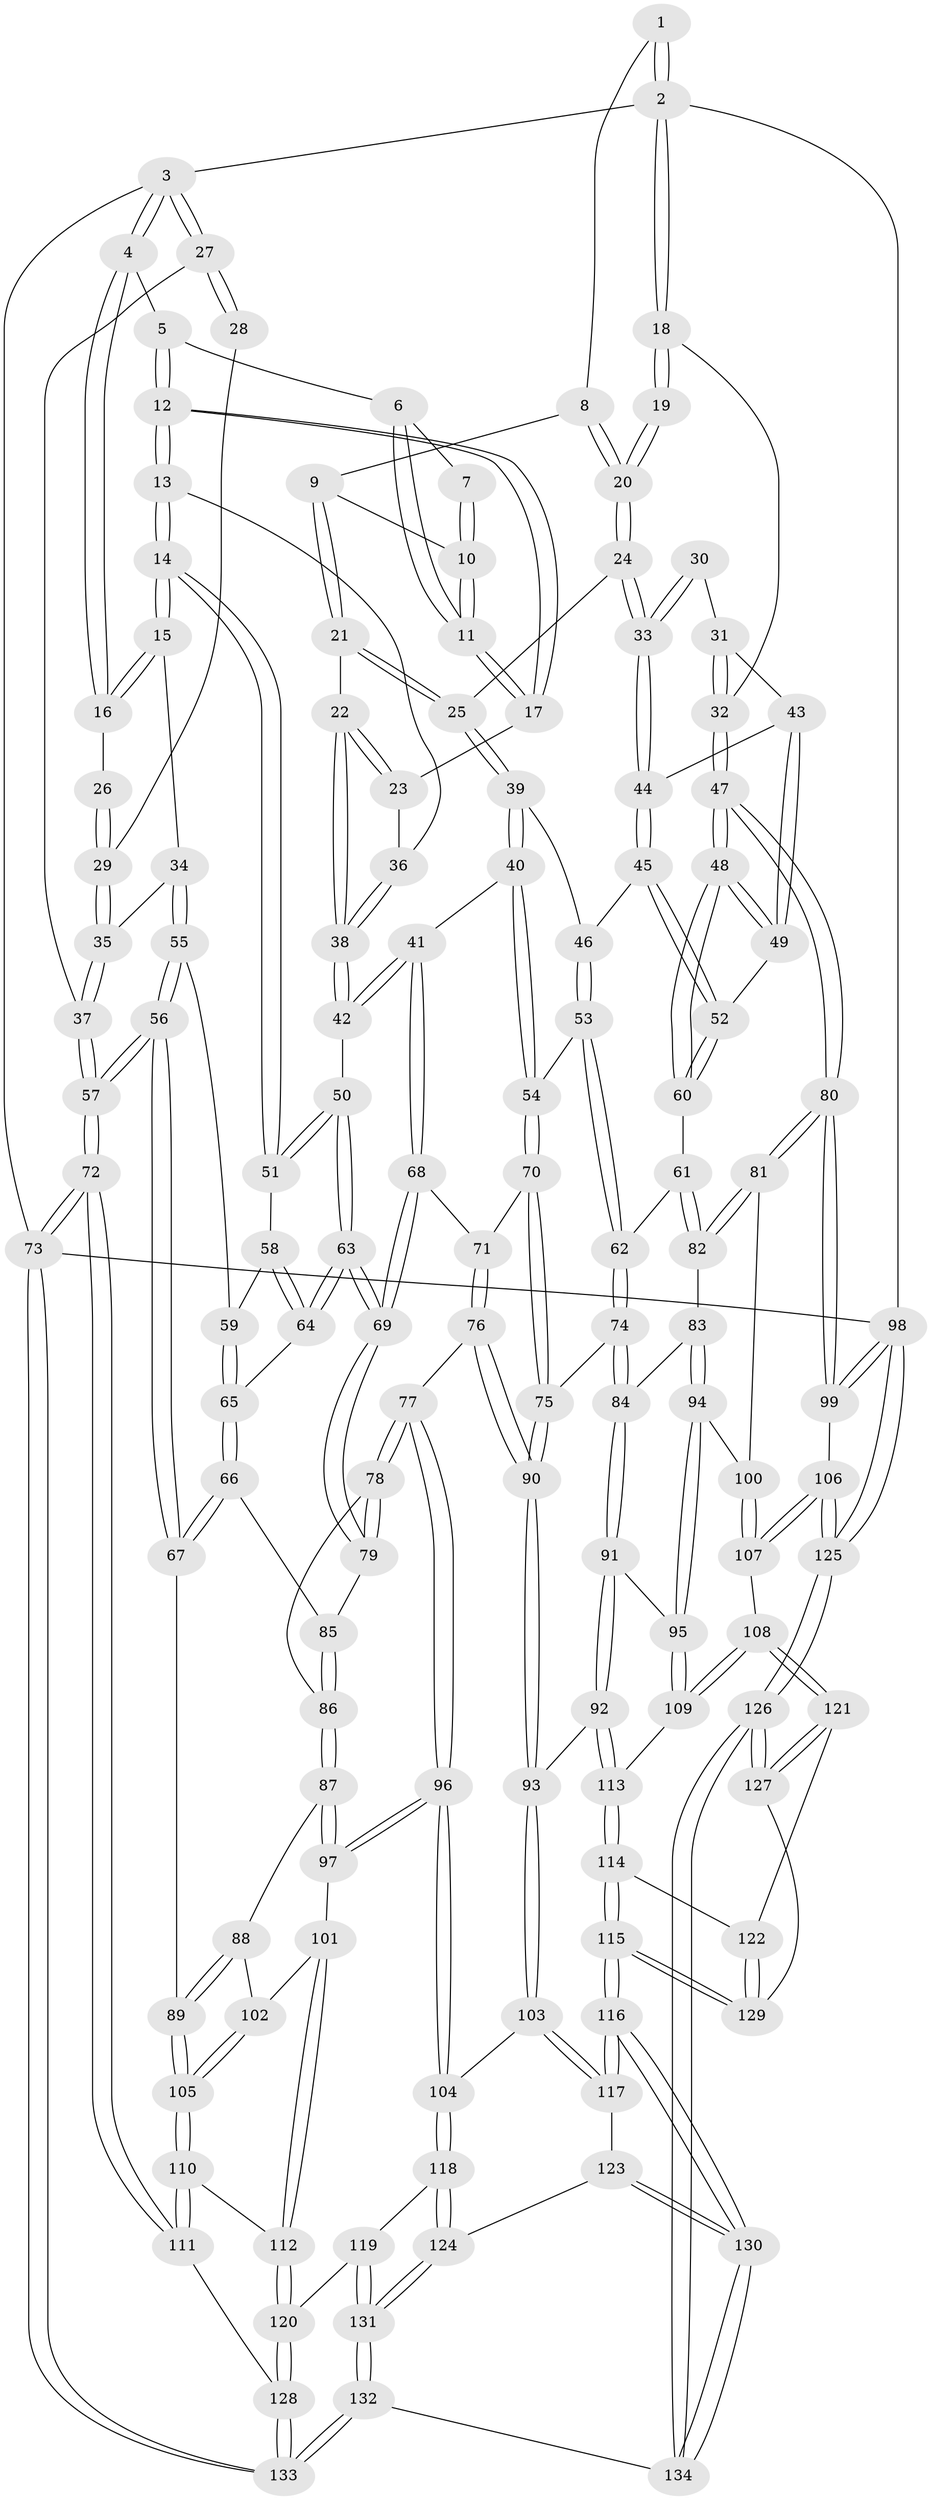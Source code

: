 // Generated by graph-tools (version 1.1) at 2025/17/03/09/25 04:17:02]
// undirected, 134 vertices, 332 edges
graph export_dot {
graph [start="1"]
  node [color=gray90,style=filled];
  1 [pos="+0.9376441927190171+0"];
  2 [pos="+1+0"];
  3 [pos="+0+0"];
  4 [pos="+0.1478767561771003+0"];
  5 [pos="+0.4450086275529757+0"];
  6 [pos="+0.5145683297638409+0"];
  7 [pos="+0.5771679251982436+0"];
  8 [pos="+0.833396955375168+0"];
  9 [pos="+0.7111644830821238+0.07732098050029255"];
  10 [pos="+0.6956469901977375+0.06594417299337296"];
  11 [pos="+0.5818583125143839+0.09092860698256874"];
  12 [pos="+0.391320999414797+0.09548512419864437"];
  13 [pos="+0.36204457481348795+0.17082450245197764"];
  14 [pos="+0.3023865073416048+0.23347890556875636"];
  15 [pos="+0.26763366603250943+0.2231867924309441"];
  16 [pos="+0.1888136994860004+0.09041535861509063"];
  17 [pos="+0.5791692552857158+0.10404784385427028"];
  18 [pos="+1+0"];
  19 [pos="+0.950387555278317+0.11409080059365141"];
  20 [pos="+0.8484801517152148+0.11519660432797173"];
  21 [pos="+0.7260456257649882+0.1793312574741558"];
  22 [pos="+0.617668378453509+0.175749872767055"];
  23 [pos="+0.5823708722213229+0.13055560209983053"];
  24 [pos="+0.8066383162953026+0.1962810645292458"];
  25 [pos="+0.7504467305737171+0.19972921048794806"];
  26 [pos="+0.0927836343088122+0.10038084292557385"];
  27 [pos="+0+0"];
  28 [pos="+0.03621649542596654+0.08761327643816592"];
  29 [pos="+0.06827009121951223+0.18425346869190398"];
  30 [pos="+0.9512914655034419+0.1445146122322504"];
  31 [pos="+0.9863449935543357+0.23163266327975704"];
  32 [pos="+1+0.2355252957235631"];
  33 [pos="+0.8439669940560204+0.2259684935633575"];
  34 [pos="+0.10014273540980448+0.28160439458161596"];
  35 [pos="+0.06640457353695978+0.2684886144693861"];
  36 [pos="+0.47747240586152084+0.18032678497242366"];
  37 [pos="+0+0.2084452211068851"];
  38 [pos="+0.5728688371427266+0.2570394394905351"];
  39 [pos="+0.700765064300241+0.3199805832734449"];
  40 [pos="+0.6216391968852921+0.38253662630840657"];
  41 [pos="+0.5712502588826148+0.37891019125130804"];
  42 [pos="+0.568786622088601+0.37736312581544973"];
  43 [pos="+0.9553979556054973+0.24627027017584405"];
  44 [pos="+0.8621359793692891+0.24549192427673452"];
  45 [pos="+0.857735691182951+0.3615791632604638"];
  46 [pos="+0.7786879942434498+0.3503351281432708"];
  47 [pos="+1+0.5337287164111513"];
  48 [pos="+1+0.5238835993344769"];
  49 [pos="+0.9632147857540018+0.3898797134896622"];
  50 [pos="+0.47681749002451096+0.37144962467688925"];
  51 [pos="+0.31740787583490143+0.26620337520847837"];
  52 [pos="+0.8650884393205003+0.3747740959481327"];
  53 [pos="+0.748834807717633+0.48372399301103036"];
  54 [pos="+0.7114179605213322+0.47512574794590084"];
  55 [pos="+0.09287553319455977+0.37753661099722646"];
  56 [pos="+0+0.6116532715390031"];
  57 [pos="+0+0.6318817814554"];
  58 [pos="+0.30864873865290743+0.29618196487657583"];
  59 [pos="+0.21301693561537136+0.44562296696118864"];
  60 [pos="+0.8164998171087564+0.48155921953827957"];
  61 [pos="+0.7976693302921708+0.4981981664220614"];
  62 [pos="+0.794124385259459+0.49952830193662534"];
  63 [pos="+0.39741130108798867+0.5312673975123859"];
  64 [pos="+0.32450466563357233+0.4696195215329415"];
  65 [pos="+0.2083896379371552+0.523575637020364"];
  66 [pos="+0.19812718932796916+0.5467018013355239"];
  67 [pos="+0.046713028251947224+0.6245223380652458"];
  68 [pos="+0.5543223639838953+0.5177252183037535"];
  69 [pos="+0.3976909384251744+0.5350834589083113"];
  70 [pos="+0.6450303805013824+0.5932994591163218"];
  71 [pos="+0.5550020276793514+0.5211332300649159"];
  72 [pos="+0+1"];
  73 [pos="+0+1"];
  74 [pos="+0.7802615201037503+0.6149204983937436"];
  75 [pos="+0.6458870093612091+0.6001660281408957"];
  76 [pos="+0.48892894765153516+0.6444490259474752"];
  77 [pos="+0.4592254072254483+0.6466684379556182"];
  78 [pos="+0.4471587918682063+0.6329009633795906"];
  79 [pos="+0.3942039748018193+0.5553256960788376"];
  80 [pos="+1+0.6131206790829891"];
  81 [pos="+1+0.635033865898227"];
  82 [pos="+0.958566320717154+0.624700739312433"];
  83 [pos="+0.8230978961454498+0.6542624396289219"];
  84 [pos="+0.7898769498319336+0.6394931934460967"];
  85 [pos="+0.2986858647744066+0.5896721458608886"];
  86 [pos="+0.3027865190710761+0.6631667368255109"];
  87 [pos="+0.29947774597678795+0.6838934560747527"];
  88 [pos="+0.24907726524690005+0.6954916824041023"];
  89 [pos="+0.05857505413495995+0.6360917825419186"];
  90 [pos="+0.6091946777952721+0.6970696497539204"];
  91 [pos="+0.7244889052410167+0.710683678230642"];
  92 [pos="+0.6353983682701259+0.7438878966495301"];
  93 [pos="+0.6300894926999334+0.7414184777190096"];
  94 [pos="+0.8448111863156105+0.7614168471133396"];
  95 [pos="+0.834518939259631+0.7864273491827036"];
  96 [pos="+0.39183412589954814+0.7756429823433314"];
  97 [pos="+0.3770665971973214+0.7714678946344479"];
  98 [pos="+1+1"];
  99 [pos="+1+0.6865125612492978"];
  100 [pos="+0.9387188652171754+0.7119097827759031"];
  101 [pos="+0.2873652152742366+0.7957365478915218"];
  102 [pos="+0.24742982326849958+0.7490888587684541"];
  103 [pos="+0.5114411127015062+0.8386981838394716"];
  104 [pos="+0.40706966485624585+0.8028060747740846"];
  105 [pos="+0.14545887270113111+0.7775792076314756"];
  106 [pos="+0.9081991629236318+0.8609569316400668"];
  107 [pos="+0.8928623308151294+0.8559163727154901"];
  108 [pos="+0.8412862491813988+0.8446770774804391"];
  109 [pos="+0.8353138656840361+0.829178904457251"];
  110 [pos="+0.16699902393709345+0.8383268432886372"];
  111 [pos="+0+1"];
  112 [pos="+0.2099778976003075+0.8631684112689926"];
  113 [pos="+0.6551173563852873+0.7754971496642368"];
  114 [pos="+0.6803181525748722+0.88464761790095"];
  115 [pos="+0.6356651635686447+0.976260952093159"];
  116 [pos="+0.6337759071012751+0.9787267559755329"];
  117 [pos="+0.5120127163925793+0.8406996699475034"];
  118 [pos="+0.36696906719836614+0.899482136072849"];
  119 [pos="+0.26172647974766494+0.9111713471588075"];
  120 [pos="+0.22870662605467892+0.9029033734872447"];
  121 [pos="+0.8196660758572548+0.8716114964161947"];
  122 [pos="+0.7797777760223858+0.8819168974682101"];
  123 [pos="+0.48428158257098736+0.9263088712216732"];
  124 [pos="+0.4003644792885103+0.9908811221361181"];
  125 [pos="+1+1"];
  126 [pos="+0.9126134589437721+1"];
  127 [pos="+0.8196435428239481+0.9894329898632191"];
  128 [pos="+0.2155469753384471+0.934377818167389"];
  129 [pos="+0.7459262658308943+0.9533251564176363"];
  130 [pos="+0.6161729544783827+1"];
  131 [pos="+0.391576193240626+1"];
  132 [pos="+0.3974735124657528+1"];
  133 [pos="+0.1912387980906553+1"];
  134 [pos="+0.6120628654577991+1"];
  1 -- 2;
  1 -- 2;
  1 -- 8;
  2 -- 3;
  2 -- 18;
  2 -- 18;
  2 -- 98;
  3 -- 4;
  3 -- 4;
  3 -- 27;
  3 -- 27;
  3 -- 73;
  4 -- 5;
  4 -- 16;
  4 -- 16;
  5 -- 6;
  5 -- 12;
  5 -- 12;
  6 -- 7;
  6 -- 11;
  6 -- 11;
  7 -- 10;
  7 -- 10;
  8 -- 9;
  8 -- 20;
  8 -- 20;
  9 -- 10;
  9 -- 21;
  9 -- 21;
  10 -- 11;
  10 -- 11;
  11 -- 17;
  11 -- 17;
  12 -- 13;
  12 -- 13;
  12 -- 17;
  12 -- 17;
  13 -- 14;
  13 -- 14;
  13 -- 36;
  14 -- 15;
  14 -- 15;
  14 -- 51;
  14 -- 51;
  15 -- 16;
  15 -- 16;
  15 -- 34;
  16 -- 26;
  17 -- 23;
  18 -- 19;
  18 -- 19;
  18 -- 32;
  19 -- 20;
  19 -- 20;
  20 -- 24;
  20 -- 24;
  21 -- 22;
  21 -- 25;
  21 -- 25;
  22 -- 23;
  22 -- 23;
  22 -- 38;
  22 -- 38;
  23 -- 36;
  24 -- 25;
  24 -- 33;
  24 -- 33;
  25 -- 39;
  25 -- 39;
  26 -- 29;
  26 -- 29;
  27 -- 28;
  27 -- 28;
  27 -- 37;
  28 -- 29;
  29 -- 35;
  29 -- 35;
  30 -- 31;
  30 -- 33;
  30 -- 33;
  31 -- 32;
  31 -- 32;
  31 -- 43;
  32 -- 47;
  32 -- 47;
  33 -- 44;
  33 -- 44;
  34 -- 35;
  34 -- 55;
  34 -- 55;
  35 -- 37;
  35 -- 37;
  36 -- 38;
  36 -- 38;
  37 -- 57;
  37 -- 57;
  38 -- 42;
  38 -- 42;
  39 -- 40;
  39 -- 40;
  39 -- 46;
  40 -- 41;
  40 -- 54;
  40 -- 54;
  41 -- 42;
  41 -- 42;
  41 -- 68;
  41 -- 68;
  42 -- 50;
  43 -- 44;
  43 -- 49;
  43 -- 49;
  44 -- 45;
  44 -- 45;
  45 -- 46;
  45 -- 52;
  45 -- 52;
  46 -- 53;
  46 -- 53;
  47 -- 48;
  47 -- 48;
  47 -- 80;
  47 -- 80;
  48 -- 49;
  48 -- 49;
  48 -- 60;
  48 -- 60;
  49 -- 52;
  50 -- 51;
  50 -- 51;
  50 -- 63;
  50 -- 63;
  51 -- 58;
  52 -- 60;
  52 -- 60;
  53 -- 54;
  53 -- 62;
  53 -- 62;
  54 -- 70;
  54 -- 70;
  55 -- 56;
  55 -- 56;
  55 -- 59;
  56 -- 57;
  56 -- 57;
  56 -- 67;
  56 -- 67;
  57 -- 72;
  57 -- 72;
  58 -- 59;
  58 -- 64;
  58 -- 64;
  59 -- 65;
  59 -- 65;
  60 -- 61;
  61 -- 62;
  61 -- 82;
  61 -- 82;
  62 -- 74;
  62 -- 74;
  63 -- 64;
  63 -- 64;
  63 -- 69;
  63 -- 69;
  64 -- 65;
  65 -- 66;
  65 -- 66;
  66 -- 67;
  66 -- 67;
  66 -- 85;
  67 -- 89;
  68 -- 69;
  68 -- 69;
  68 -- 71;
  69 -- 79;
  69 -- 79;
  70 -- 71;
  70 -- 75;
  70 -- 75;
  71 -- 76;
  71 -- 76;
  72 -- 73;
  72 -- 73;
  72 -- 111;
  72 -- 111;
  73 -- 133;
  73 -- 133;
  73 -- 98;
  74 -- 75;
  74 -- 84;
  74 -- 84;
  75 -- 90;
  75 -- 90;
  76 -- 77;
  76 -- 90;
  76 -- 90;
  77 -- 78;
  77 -- 78;
  77 -- 96;
  77 -- 96;
  78 -- 79;
  78 -- 79;
  78 -- 86;
  79 -- 85;
  80 -- 81;
  80 -- 81;
  80 -- 99;
  80 -- 99;
  81 -- 82;
  81 -- 82;
  81 -- 100;
  82 -- 83;
  83 -- 84;
  83 -- 94;
  83 -- 94;
  84 -- 91;
  84 -- 91;
  85 -- 86;
  85 -- 86;
  86 -- 87;
  86 -- 87;
  87 -- 88;
  87 -- 97;
  87 -- 97;
  88 -- 89;
  88 -- 89;
  88 -- 102;
  89 -- 105;
  89 -- 105;
  90 -- 93;
  90 -- 93;
  91 -- 92;
  91 -- 92;
  91 -- 95;
  92 -- 93;
  92 -- 113;
  92 -- 113;
  93 -- 103;
  93 -- 103;
  94 -- 95;
  94 -- 95;
  94 -- 100;
  95 -- 109;
  95 -- 109;
  96 -- 97;
  96 -- 97;
  96 -- 104;
  96 -- 104;
  97 -- 101;
  98 -- 99;
  98 -- 99;
  98 -- 125;
  98 -- 125;
  99 -- 106;
  100 -- 107;
  100 -- 107;
  101 -- 102;
  101 -- 112;
  101 -- 112;
  102 -- 105;
  102 -- 105;
  103 -- 104;
  103 -- 117;
  103 -- 117;
  104 -- 118;
  104 -- 118;
  105 -- 110;
  105 -- 110;
  106 -- 107;
  106 -- 107;
  106 -- 125;
  106 -- 125;
  107 -- 108;
  108 -- 109;
  108 -- 109;
  108 -- 121;
  108 -- 121;
  109 -- 113;
  110 -- 111;
  110 -- 111;
  110 -- 112;
  111 -- 128;
  112 -- 120;
  112 -- 120;
  113 -- 114;
  113 -- 114;
  114 -- 115;
  114 -- 115;
  114 -- 122;
  115 -- 116;
  115 -- 116;
  115 -- 129;
  115 -- 129;
  116 -- 117;
  116 -- 117;
  116 -- 130;
  116 -- 130;
  117 -- 123;
  118 -- 119;
  118 -- 124;
  118 -- 124;
  119 -- 120;
  119 -- 131;
  119 -- 131;
  120 -- 128;
  120 -- 128;
  121 -- 122;
  121 -- 127;
  121 -- 127;
  122 -- 129;
  122 -- 129;
  123 -- 124;
  123 -- 130;
  123 -- 130;
  124 -- 131;
  124 -- 131;
  125 -- 126;
  125 -- 126;
  126 -- 127;
  126 -- 127;
  126 -- 134;
  126 -- 134;
  127 -- 129;
  128 -- 133;
  128 -- 133;
  130 -- 134;
  130 -- 134;
  131 -- 132;
  131 -- 132;
  132 -- 133;
  132 -- 133;
  132 -- 134;
}
